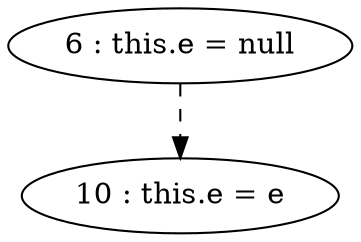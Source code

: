 digraph G {
"6 : this.e = null"
"6 : this.e = null" -> "10 : this.e = e" [style=dashed]
"10 : this.e = e"
}